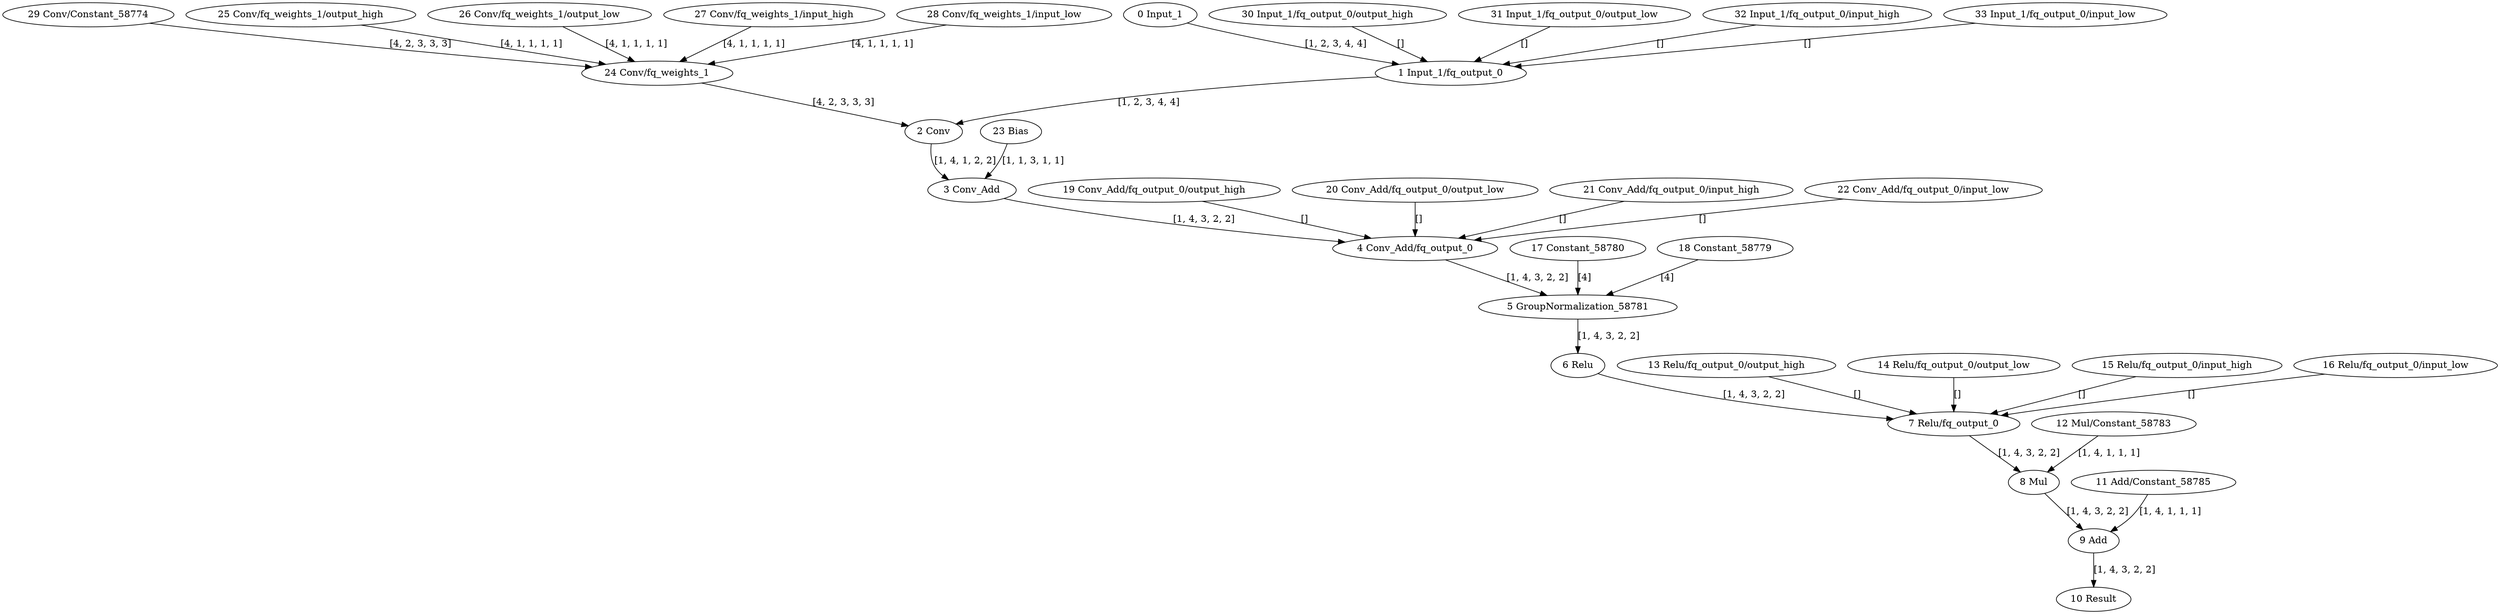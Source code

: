 strict digraph  {
"0 Input_1" [id=0, type=Parameter];
"1 Input_1/fq_output_0" [id=1, type=FakeQuantize];
"2 Conv" [id=2, type=Convolution];
"3 Conv_Add" [id=3, type=Add];
"4 Conv_Add/fq_output_0" [id=4, type=FakeQuantize];
"5 GroupNormalization_58781" [id=5, type=GroupNormalization];
"6 Relu" [id=6, type=Relu];
"7 Relu/fq_output_0" [id=7, type=FakeQuantize];
"8 Mul" [id=8, type=Multiply];
"9 Add" [id=9, type=Add];
"10 Result" [id=10, type=Result];
"11 Add/Constant_58785" [id=11, type=Constant];
"12 Mul/Constant_58783" [id=12, type=Constant];
"13 Relu/fq_output_0/output_high" [id=13, type=Constant];
"14 Relu/fq_output_0/output_low" [id=14, type=Constant];
"15 Relu/fq_output_0/input_high" [id=15, type=Constant];
"16 Relu/fq_output_0/input_low" [id=16, type=Constant];
"17 Constant_58780" [id=17, type=Constant];
"18 Constant_58779" [id=18, type=Constant];
"19 Conv_Add/fq_output_0/output_high" [id=19, type=Constant];
"20 Conv_Add/fq_output_0/output_low" [id=20, type=Constant];
"21 Conv_Add/fq_output_0/input_high" [id=21, type=Constant];
"22 Conv_Add/fq_output_0/input_low" [id=22, type=Constant];
"23 Bias" [id=23, type=Constant];
"24 Conv/fq_weights_1" [id=24, type=FakeQuantize];
"25 Conv/fq_weights_1/output_high" [id=25, type=Constant];
"26 Conv/fq_weights_1/output_low" [id=26, type=Constant];
"27 Conv/fq_weights_1/input_high" [id=27, type=Constant];
"28 Conv/fq_weights_1/input_low" [id=28, type=Constant];
"29 Conv/Constant_58774" [id=29, type=Constant];
"30 Input_1/fq_output_0/output_high" [id=30, type=Constant];
"31 Input_1/fq_output_0/output_low" [id=31, type=Constant];
"32 Input_1/fq_output_0/input_high" [id=32, type=Constant];
"33 Input_1/fq_output_0/input_low" [id=33, type=Constant];
"0 Input_1" -> "1 Input_1/fq_output_0"  [label="[1, 2, 3, 4, 4]", style=solid];
"1 Input_1/fq_output_0" -> "2 Conv"  [label="[1, 2, 3, 4, 4]", style=solid];
"2 Conv" -> "3 Conv_Add"  [label="[1, 4, 1, 2, 2]", style=solid];
"3 Conv_Add" -> "4 Conv_Add/fq_output_0"  [label="[1, 4, 3, 2, 2]", style=solid];
"4 Conv_Add/fq_output_0" -> "5 GroupNormalization_58781"  [label="[1, 4, 3, 2, 2]", style=solid];
"5 GroupNormalization_58781" -> "6 Relu"  [label="[1, 4, 3, 2, 2]", style=solid];
"6 Relu" -> "7 Relu/fq_output_0"  [label="[1, 4, 3, 2, 2]", style=solid];
"7 Relu/fq_output_0" -> "8 Mul"  [label="[1, 4, 3, 2, 2]", style=solid];
"8 Mul" -> "9 Add"  [label="[1, 4, 3, 2, 2]", style=solid];
"9 Add" -> "10 Result"  [label="[1, 4, 3, 2, 2]", style=solid];
"11 Add/Constant_58785" -> "9 Add"  [label="[1, 4, 1, 1, 1]", style=solid];
"12 Mul/Constant_58783" -> "8 Mul"  [label="[1, 4, 1, 1, 1]", style=solid];
"13 Relu/fq_output_0/output_high" -> "7 Relu/fq_output_0"  [label="[]", style=solid];
"14 Relu/fq_output_0/output_low" -> "7 Relu/fq_output_0"  [label="[]", style=solid];
"15 Relu/fq_output_0/input_high" -> "7 Relu/fq_output_0"  [label="[]", style=solid];
"16 Relu/fq_output_0/input_low" -> "7 Relu/fq_output_0"  [label="[]", style=solid];
"17 Constant_58780" -> "5 GroupNormalization_58781"  [label="[4]", style=solid];
"18 Constant_58779" -> "5 GroupNormalization_58781"  [label="[4]", style=solid];
"19 Conv_Add/fq_output_0/output_high" -> "4 Conv_Add/fq_output_0"  [label="[]", style=solid];
"20 Conv_Add/fq_output_0/output_low" -> "4 Conv_Add/fq_output_0"  [label="[]", style=solid];
"21 Conv_Add/fq_output_0/input_high" -> "4 Conv_Add/fq_output_0"  [label="[]", style=solid];
"22 Conv_Add/fq_output_0/input_low" -> "4 Conv_Add/fq_output_0"  [label="[]", style=solid];
"23 Bias" -> "3 Conv_Add"  [label="[1, 1, 3, 1, 1]", style=solid];
"24 Conv/fq_weights_1" -> "2 Conv"  [label="[4, 2, 3, 3, 3]", style=solid];
"25 Conv/fq_weights_1/output_high" -> "24 Conv/fq_weights_1"  [label="[4, 1, 1, 1, 1]", style=solid];
"26 Conv/fq_weights_1/output_low" -> "24 Conv/fq_weights_1"  [label="[4, 1, 1, 1, 1]", style=solid];
"27 Conv/fq_weights_1/input_high" -> "24 Conv/fq_weights_1"  [label="[4, 1, 1, 1, 1]", style=solid];
"28 Conv/fq_weights_1/input_low" -> "24 Conv/fq_weights_1"  [label="[4, 1, 1, 1, 1]", style=solid];
"29 Conv/Constant_58774" -> "24 Conv/fq_weights_1"  [label="[4, 2, 3, 3, 3]", style=solid];
"30 Input_1/fq_output_0/output_high" -> "1 Input_1/fq_output_0"  [label="[]", style=solid];
"31 Input_1/fq_output_0/output_low" -> "1 Input_1/fq_output_0"  [label="[]", style=solid];
"32 Input_1/fq_output_0/input_high" -> "1 Input_1/fq_output_0"  [label="[]", style=solid];
"33 Input_1/fq_output_0/input_low" -> "1 Input_1/fq_output_0"  [label="[]", style=solid];
}
